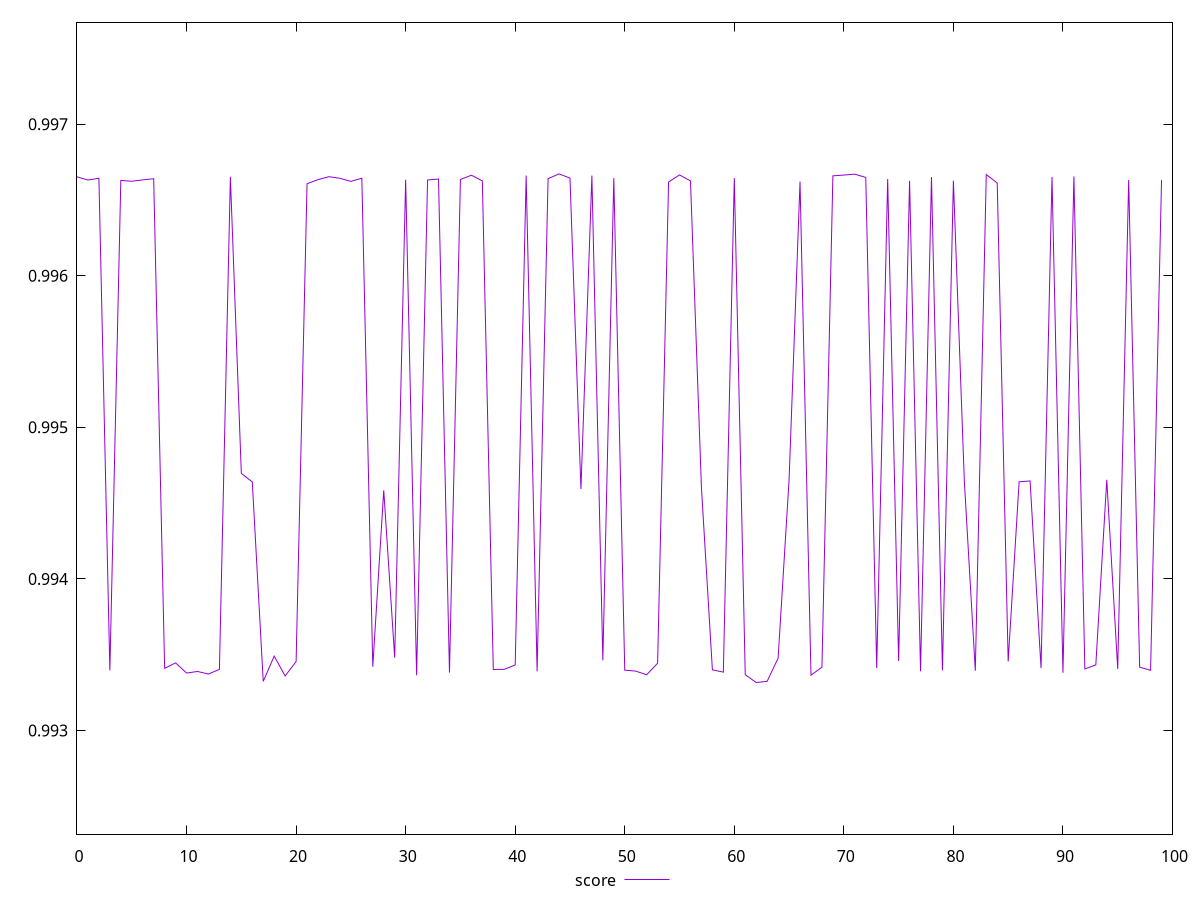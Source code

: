 reset
set terminal svg size 640, 490 enhanced background rgb 'white'
set output "reprap/interactive/samples/pages+cached+noexternal/score/values.svg"

$score <<EOF
0 0.9966525832291012
1 0.9966312712849413
2 0.9966431728762699
3 0.9933961535833932
4 0.9966290048772664
5 0.9966231671969242
6 0.9966324508576594
7 0.9966399890852553
8 0.9934101816779591
9 0.9934462018567001
10 0.9933790278546821
11 0.9933895058927211
12 0.9933724528592078
13 0.9934035535746661
14 0.996652685056526
15 0.994696097574153
16 0.9946399109172896
17 0.993324103090687
18 0.9934909202548805
19 0.9933598497812126
20 0.9934550471835388
21 0.996607200852768
22 0.9966341391683238
23 0.996653371791028
24 0.996642773394312
25 0.9966226155163079
26 0.9966434887464358
27 0.993420896585601
28 0.9945841649864157
29 0.993480288096585
30 0.9966333625350332
31 0.993365181318046
32 0.9966316957046355
33 0.9966379062696117
34 0.993382169841458
35 0.9966352223209965
36 0.9966631049896921
37 0.9966257720735063
38 0.9934026240524576
39 0.9934034057022774
40 0.9934325548791725
41 0.9966610423609379
42 0.9933900021641615
43 0.9966402953981677
44 0.9966719546463649
45 0.9966442235220557
46 0.9945922722533853
47 0.9966606011750484
48 0.9934630655333807
49 0.9966439348354287
50 0.9933982542436754
51 0.9933919402813371
52 0.9933678852774238
53 0.993443943642301
54 0.9966182630063289
55 0.9966652444709887
56 0.9966255040241305
57 0.9946028693989515
58 0.9934003262597119
59 0.9933851714425551
60 0.9966444015002784
61 0.9933679391720264
62 0.9933164666291344
63 0.993324523806153
64 0.9934776338296025
65 0.994653454870003
66 0.9966211585893947
67 0.9933651919233175
68 0.9934175425146761
69 0.9966590134193097
70 0.9966642288823979
71 0.9966699737089593
72 0.9966487359655154
73 0.9934121455423645
74 0.9966379812542596
75 0.9934585777173366
76 0.9966262449357879
77 0.9933910466288036
78 0.9966510468775612
79 0.9933964301751028
80 0.9966271611051871
81 0.9946429496391596
82 0.9933944172122877
83 0.9966674131858158
84 0.9966123396579369
85 0.9934556467858597
86 0.9946406634912446
87 0.9946461876687571
88 0.9934114710324546
89 0.9966517945317193
90 0.9933809682278056
91 0.9966550805990397
92 0.9934062799952275
93 0.9934324285226943
94 0.9946538691896655
95 0.9934063495094959
96 0.9966315934121714
97 0.9934180241264834
98 0.9933974536699384
99 0.9966321461998202
EOF

set key outside below
set yrange [0.9923164666291344:0.9976719546463649]

plot \
  $score title "score" with line, \


reset